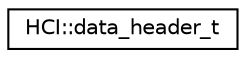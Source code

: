 digraph "Graphical Class Hierarchy"
{
  edge [fontname="Helvetica",fontsize="10",labelfontname="Helvetica",labelfontsize="10"];
  node [fontname="Helvetica",fontsize="10",shape=record];
  rankdir="LR";
  Node1 [label="HCI::data_header_t",height=0.2,width=0.4,color="black", fillcolor="white", style="filled",URL="$d9/de0/structHCI_1_1data__header__t.html"];
}
